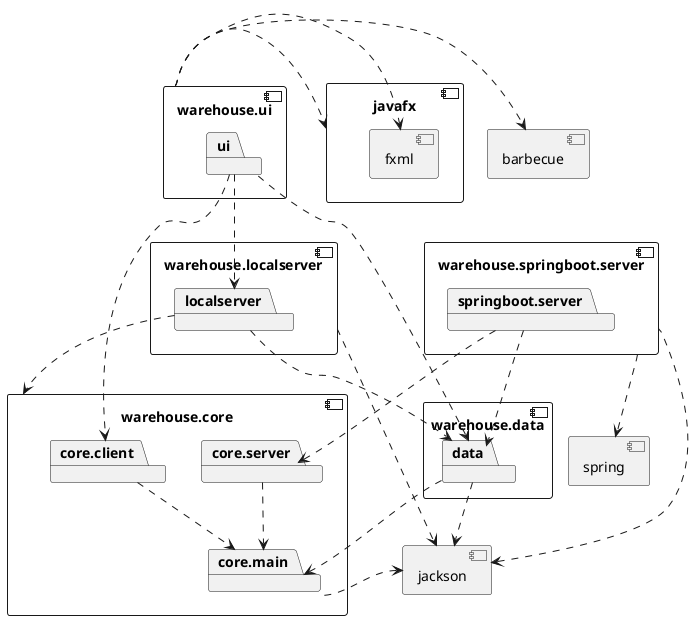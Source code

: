 @startuml warehouse module architecture

component warehouse.core {
	package core.main
	package core.client
	package core.server
}

component jackson {
}

component warehouse.ui {
	package ui
}

component javafx {
	component fxml {
	}
}

component barbecue {
}

component warehouse.localserver {
  package localserver
}

component warehouse.data {
	package data
}

component warehouse.springboot.server {
  package springboot.server
}

component spring {
}

warehouse.ui .> javafx
warehouse.ui .> fxml
warehouse.ui .> barbecue

ui ...> core.client
ui ..> localserver
ui .left.> data

core.client ..> core.main
core.server ..> core.main
core.main .left.> jackson

warehouse.localserver ..> jackson
localserver ..> warehouse.core
localserver ..> data

data ..> jackson
data ..> core.main

warehouse.springboot.server ..> spring
warehouse.springboot.server ..> jackson

springboot.server ..> core.server
springboot.server ..> data

@enduml
